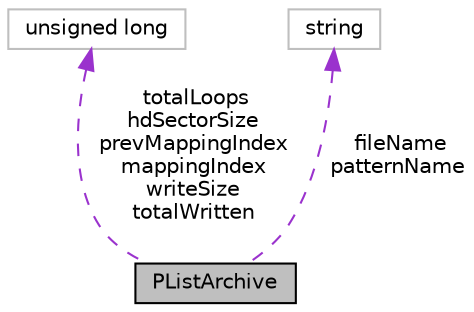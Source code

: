 digraph "PListArchive"
{
  edge [fontname="Helvetica",fontsize="10",labelfontname="Helvetica",labelfontsize="10"];
  node [fontname="Helvetica",fontsize="10",shape=record];
  Node1 [label="PListArchive",height=0.2,width=0.4,color="black", fillcolor="grey75", style="filled", fontcolor="black"];
  Node2 -> Node1 [dir="back",color="darkorchid3",fontsize="10",style="dashed",label=" totalLoops\nhdSectorSize\nprevMappingIndex\nmappingIndex\nwriteSize\ntotalWritten" ,fontname="Helvetica"];
  Node2 [label="unsigned long",height=0.2,width=0.4,color="grey75", fillcolor="white", style="filled"];
  Node3 -> Node1 [dir="back",color="darkorchid3",fontsize="10",style="dashed",label=" fileName\npatternName" ,fontname="Helvetica"];
  Node3 [label="string",height=0.2,width=0.4,color="grey75", fillcolor="white", style="filled"];
}
